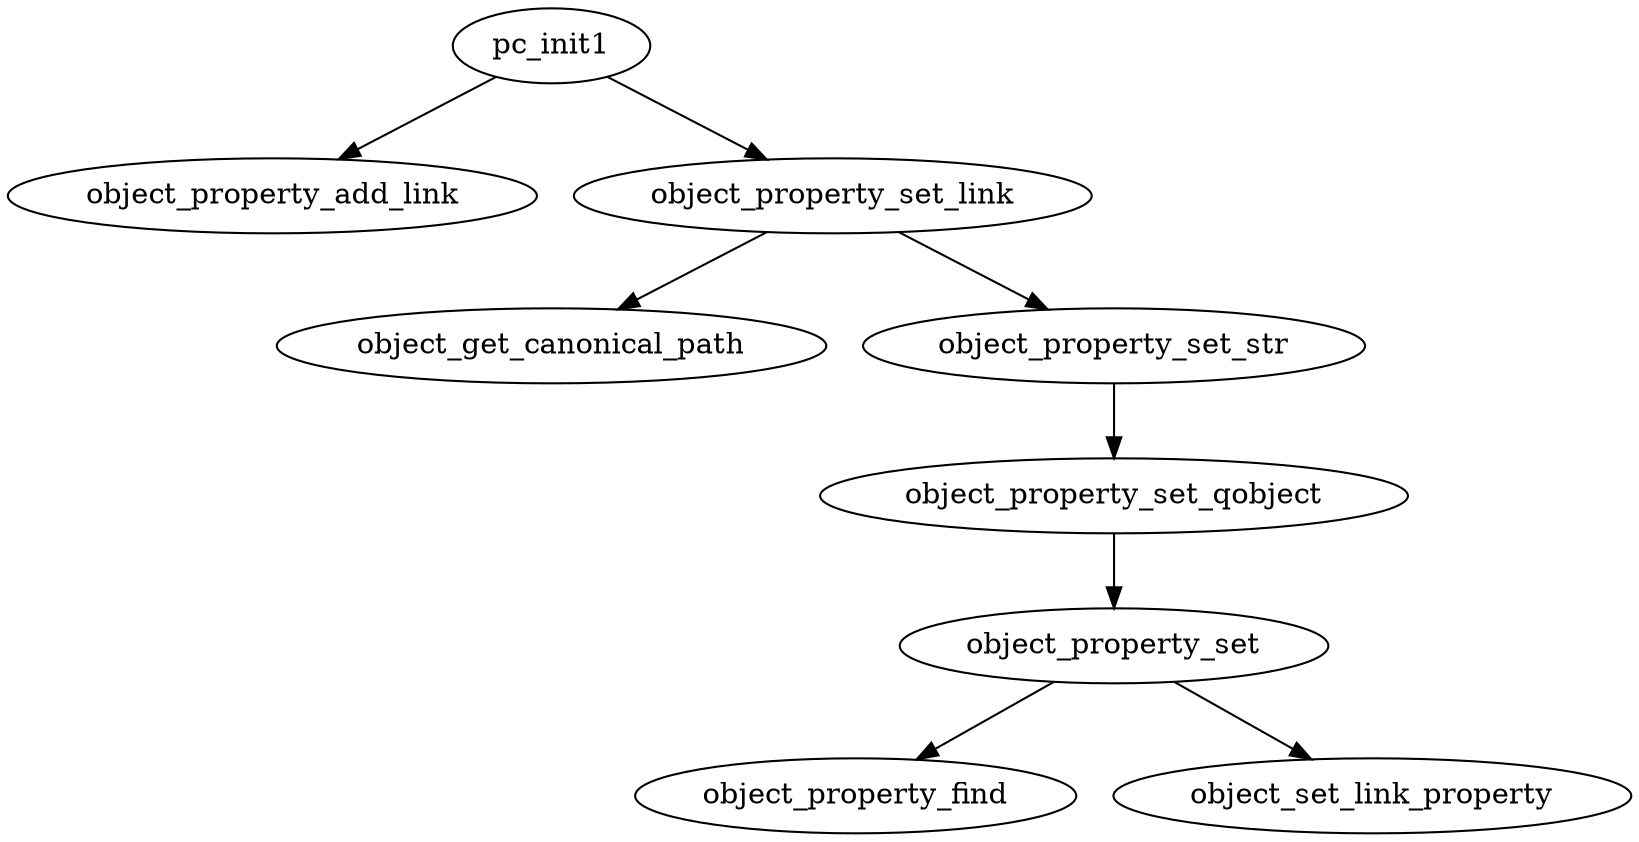 
digraph {
    pc_init1 -> object_property_add_link
    pc_init1 -> object_property_set_link
        object_property_set_link -> object_get_canonical_path
        object_property_set_link -> object_property_set_str -> object_property_set_qobject -> object_property_set 
            object_property_set -> object_property_find
            object_property_set -> object_set_link_property
}

